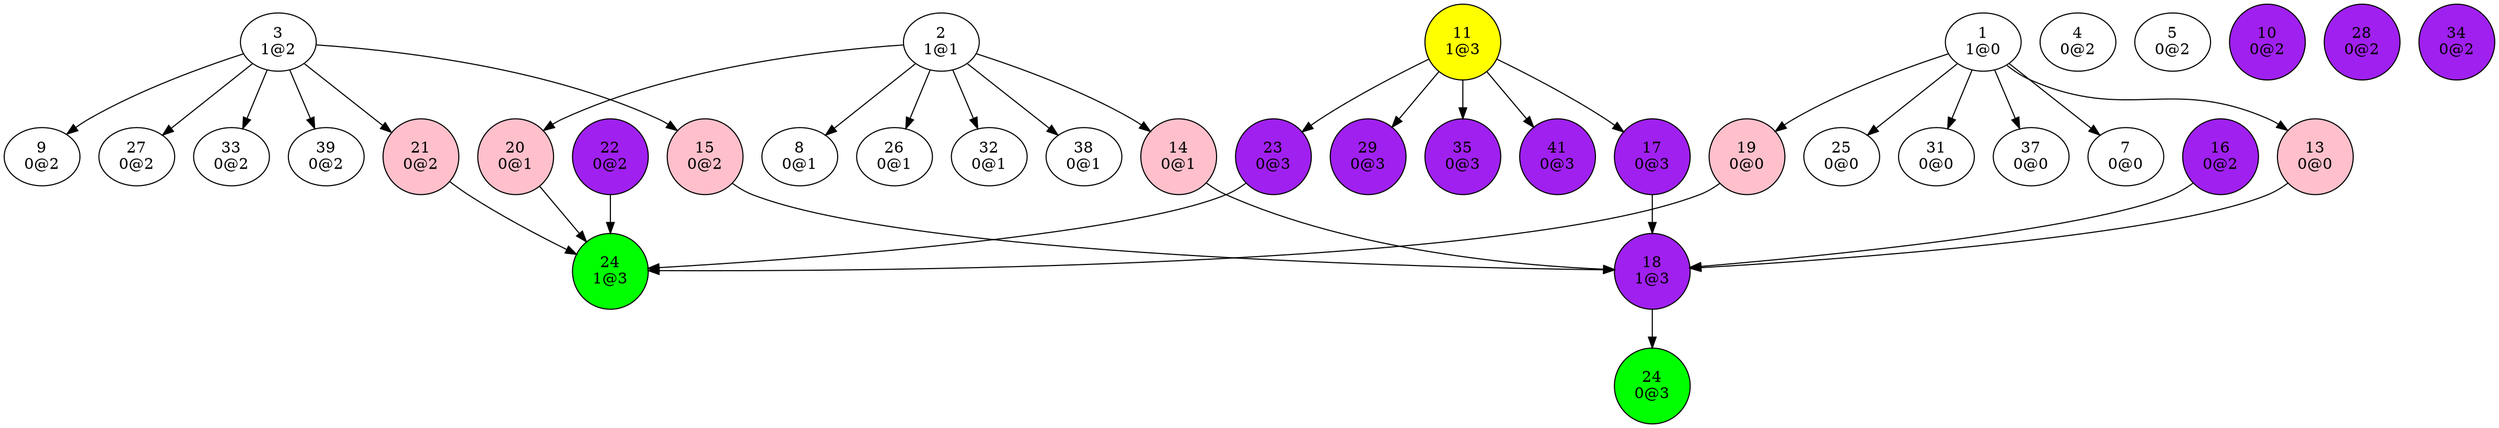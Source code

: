 digraph {
"1
1@0"->"7
0@0";
"1
1@0"->"13
0@0";
"1
1@0"->"19
0@0";
"1
1@0"->"25
0@0";
"1
1@0"->"31
0@0";
"1
1@0"->"37
0@0";
"2
1@1"->"8
0@1";
"2
1@1"->"14
0@1";
"2
1@1"->"20
0@1";
"2
1@1"->"26
0@1";
"2
1@1"->"32
0@1";
"2
1@1"->"38
0@1";
"3
1@2"->"9
0@2";
"3
1@2"->"15
0@2";
"3
1@2"->"21
0@2";
"3
1@2"->"27
0@2";
"3
1@2"->"33
0@2";
"3
1@2"->"39
0@2";
"4
0@2";
"5
0@2";
"7
0@0";
"8
0@1";
"9
0@2";
"10
0@2";
"11
1@3"->"17
0@3";
"11
1@3"->"23
0@3";
"11
1@3"->"29
0@3";
"11
1@3"->"35
0@3";
"11
1@3"->"41
0@3";
"13
0@0"->"18
1@3";
"14
0@1"->"18
1@3";
"15
0@2"->"18
1@3";
"16
0@2"->"18
1@3";
"17
0@3"->"18
1@3";
"18
1@3"->"24
0@3";
"19
0@0"->"24
1@3";
"20
0@1"->"24
1@3";
"21
0@2"->"24
1@3";
"22
0@2"->"24
1@3";
"23
0@3"->"24
1@3";
"24
0@3";
"24
1@3";
"25
0@0";
"26
0@1";
"27
0@2";
"28
0@2";
"29
0@3";
"31
0@0";
"32
0@1";
"33
0@2";
"34
0@2";
"35
0@3";
"37
0@0";
"38
0@1";
"39
0@2";
"41
0@3";
"10
0@2"[shape=circle, style=filled, fillcolor=purple];
"11
1@3"[shape=circle, style=filled, fillcolor=yellow];
"13
0@0"[shape=circle, style=filled, fillcolor=pink];
"14
0@1"[shape=circle, style=filled, fillcolor=pink];
"15
0@2"[shape=circle, style=filled, fillcolor=pink];
"16
0@2"[shape=circle, style=filled, fillcolor=purple];
"17
0@3"[shape=circle, style=filled, fillcolor=purple];
"18
1@3"[shape=circle, style=filled, fillcolor=purple];
"19
0@0"[shape=circle, style=filled, fillcolor=pink];
"20
0@1"[shape=circle, style=filled, fillcolor=pink];
"21
0@2"[shape=circle, style=filled, fillcolor=pink];
"22
0@2"[shape=circle, style=filled, fillcolor=purple];
"23
0@3"[shape=circle, style=filled, fillcolor=purple];
"24
0@3"[shape=circle, style=filled, fillcolor=green];
"24
1@3"[shape=circle, style=filled, fillcolor=green];
"28
0@2"[shape=circle, style=filled, fillcolor=purple];
"29
0@3"[shape=circle, style=filled, fillcolor=purple];
"34
0@2"[shape=circle, style=filled, fillcolor=purple];
"35
0@3"[shape=circle, style=filled, fillcolor=purple];
"41
0@3"[shape=circle, style=filled, fillcolor=purple];
}